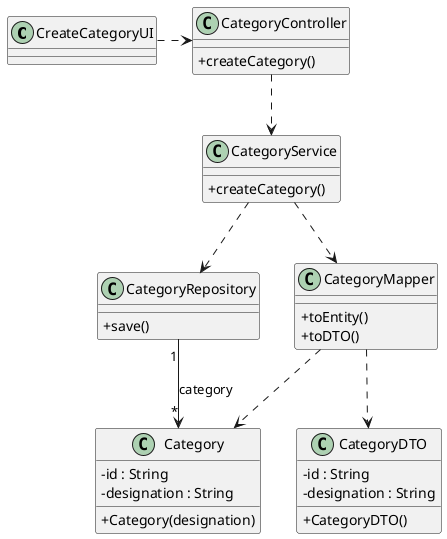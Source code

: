 Linha contínua - relação de posse (contem, guarda como atributo), por exemplo o storeRepository guarda uma store (o que vem do modelo de dominio mantem-se com linha continua como no caso do agente que tem uma loja como atributo)
Linha tracejada - relação de uso (nao persiste ao longo do tempo), por exemplo o controller apenas comunica repositories

@startuml
skinparam packageStyle rectangle
skinparam shadowing false
skinparam linetype polyline
skinparam classAttributeIconSize 0

class CreateCategoryUI {
}

class Category {
    - id : String
    - designation : String
    + Category(designation)
}

class CategoryDTO {
    - id : String
    - designation : String
    + CategoryDTO()
}

class CategoryController {
    + createCategory()
}

class CategoryService {
    + createCategory()
}

class CategoryRepository {
    + save()
}

class CategoryMapper {
    + toEntity()
    + toDTO()
}

CreateCategoryUI .> CategoryController
CategoryController ..> CategoryService
CategoryService ..> CategoryRepository
CategoryService ..> CategoryMapper
CategoryRepository "1" --> "*" Category : category
CategoryMapper ..> Category
CategoryMapper ..> CategoryDTO


@enduml
